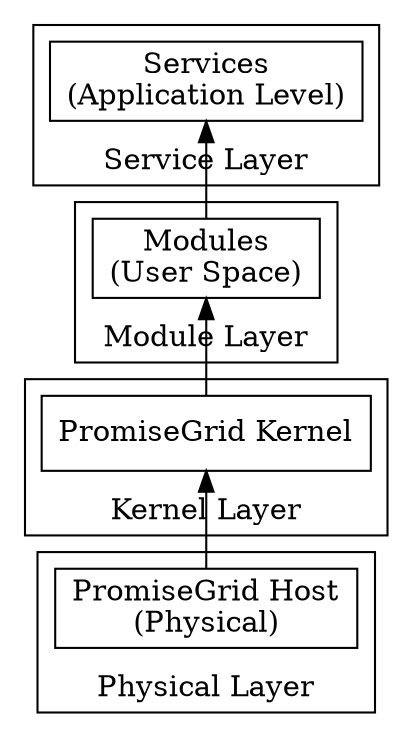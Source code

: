 digraph G {
	rankdir=BT;

	subgraph cluster_0 {
		label="Physical Layer";
		Host [ label="PromiseGrid Host\n(Physical)" shape=box];
	}

	subgraph cluster_1 {
		label="Kernel Layer";
		Kernel [ label="PromiseGrid Kernel" shape=box];
	}

	subgraph cluster_2 {
		label="Module Layer";
		Modules [ label="Modules\n(User Space)" shape=box];
	}

	subgraph cluster_3 {
		label="Service Layer";
		Services [ label="Services\n(Application Level)" shape=box];
	}

	Host -> Kernel;
	Kernel -> Modules;
	Modules -> Services;
}
